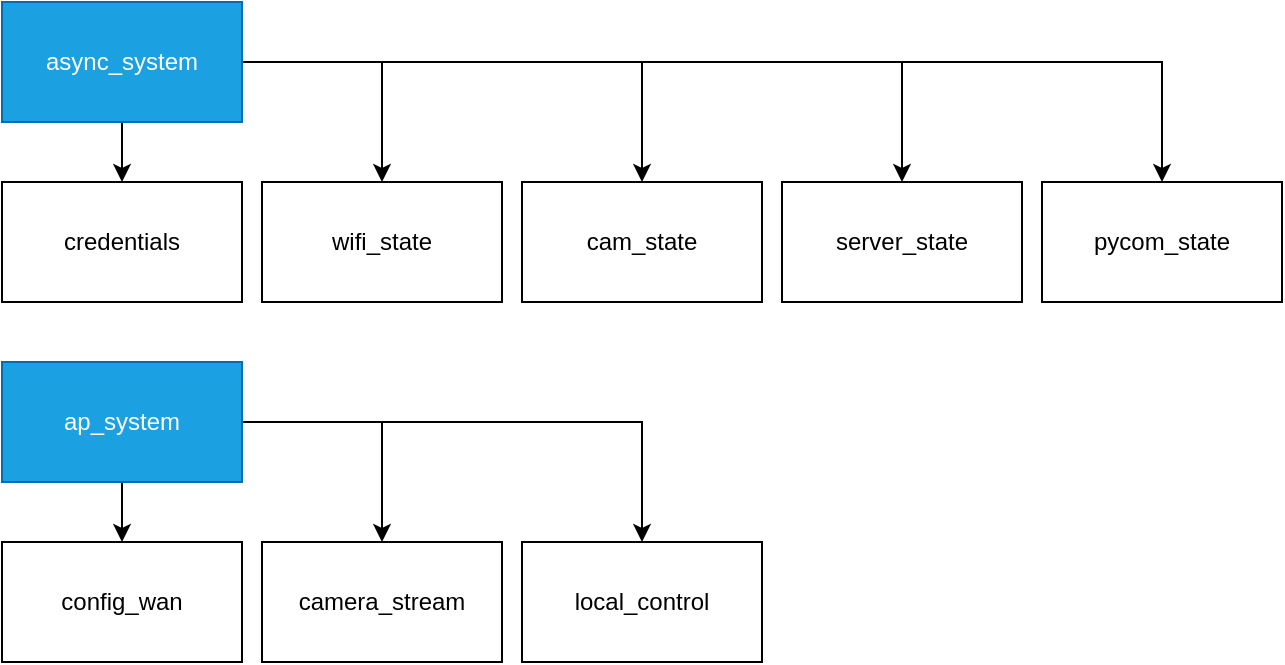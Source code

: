 <mxfile version="14.0.1" type="github">
  <diagram id="V_2FsqrP_TnfR3m9TM38" name="Page-1">
    <mxGraphModel dx="1548" dy="950" grid="1" gridSize="10" guides="1" tooltips="1" connect="1" arrows="1" fold="1" page="1" pageScale="1" pageWidth="850" pageHeight="1100" math="0" shadow="0">
      <root>
        <mxCell id="0" />
        <mxCell id="1" parent="0" />
        <mxCell id="0nXp7-gPV26Zt1LkQGKB-29" value="" style="edgeStyle=orthogonalEdgeStyle;rounded=0;orthogonalLoop=1;jettySize=auto;html=1;" parent="1" source="0nXp7-gPV26Zt1LkQGKB-15" target="0nXp7-gPV26Zt1LkQGKB-28" edge="1">
          <mxGeometry relative="1" as="geometry" />
        </mxCell>
        <mxCell id="0nXp7-gPV26Zt1LkQGKB-31" value="" style="edgeStyle=orthogonalEdgeStyle;rounded=0;orthogonalLoop=1;jettySize=auto;html=1;" parent="1" source="0nXp7-gPV26Zt1LkQGKB-15" target="0nXp7-gPV26Zt1LkQGKB-30" edge="1">
          <mxGeometry relative="1" as="geometry" />
        </mxCell>
        <mxCell id="0nXp7-gPV26Zt1LkQGKB-33" value="" style="edgeStyle=orthogonalEdgeStyle;rounded=0;orthogonalLoop=1;jettySize=auto;html=1;" parent="1" source="0nXp7-gPV26Zt1LkQGKB-15" target="0nXp7-gPV26Zt1LkQGKB-32" edge="1">
          <mxGeometry relative="1" as="geometry" />
        </mxCell>
        <mxCell id="0nXp7-gPV26Zt1LkQGKB-15" value="ap_system" style="rounded=0;whiteSpace=wrap;html=1;fillColor=#1ba1e2;strokeColor=#006EAF;fontColor=#ffffff;" parent="1" vertex="1">
          <mxGeometry x="20" y="210" width="120" height="60" as="geometry" />
        </mxCell>
        <mxCell id="0nXp7-gPV26Zt1LkQGKB-19" value="" style="edgeStyle=orthogonalEdgeStyle;rounded=0;orthogonalLoop=1;jettySize=auto;html=1;" parent="1" source="0nXp7-gPV26Zt1LkQGKB-17" target="0nXp7-gPV26Zt1LkQGKB-18" edge="1">
          <mxGeometry relative="1" as="geometry" />
        </mxCell>
        <mxCell id="0nXp7-gPV26Zt1LkQGKB-21" value="" style="edgeStyle=orthogonalEdgeStyle;rounded=0;orthogonalLoop=1;jettySize=auto;html=1;" parent="1" source="0nXp7-gPV26Zt1LkQGKB-17" target="0nXp7-gPV26Zt1LkQGKB-20" edge="1">
          <mxGeometry relative="1" as="geometry">
            <Array as="points">
              <mxPoint x="210" y="60" />
            </Array>
          </mxGeometry>
        </mxCell>
        <mxCell id="0nXp7-gPV26Zt1LkQGKB-25" value="" style="edgeStyle=orthogonalEdgeStyle;rounded=0;orthogonalLoop=1;jettySize=auto;html=1;" parent="1" source="0nXp7-gPV26Zt1LkQGKB-17" target="0nXp7-gPV26Zt1LkQGKB-24" edge="1">
          <mxGeometry relative="1" as="geometry" />
        </mxCell>
        <mxCell id="0nXp7-gPV26Zt1LkQGKB-27" value="" style="edgeStyle=orthogonalEdgeStyle;rounded=0;orthogonalLoop=1;jettySize=auto;html=1;" parent="1" source="0nXp7-gPV26Zt1LkQGKB-17" target="0nXp7-gPV26Zt1LkQGKB-26" edge="1">
          <mxGeometry relative="1" as="geometry" />
        </mxCell>
        <mxCell id="0nXp7-gPV26Zt1LkQGKB-17" value="async_system" style="rounded=0;whiteSpace=wrap;html=1;" parent="1" vertex="1">
          <mxGeometry x="20" y="30" width="120" height="60" as="geometry" />
        </mxCell>
        <mxCell id="0nXp7-gPV26Zt1LkQGKB-18" value="credentials" style="rounded=0;whiteSpace=wrap;html=1;" parent="1" vertex="1">
          <mxGeometry x="20" y="120" width="120" height="60" as="geometry" />
        </mxCell>
        <mxCell id="0nXp7-gPV26Zt1LkQGKB-20" value="wifi_state" style="rounded=0;whiteSpace=wrap;html=1;" parent="1" vertex="1">
          <mxGeometry x="150" y="120" width="120" height="60" as="geometry" />
        </mxCell>
        <mxCell id="0nXp7-gPV26Zt1LkQGKB-24" value="cam_state" style="rounded=0;whiteSpace=wrap;html=1;" parent="1" vertex="1">
          <mxGeometry x="280" y="120" width="120" height="60" as="geometry" />
        </mxCell>
        <mxCell id="0nXp7-gPV26Zt1LkQGKB-26" value="server_state" style="rounded=0;whiteSpace=wrap;html=1;" parent="1" vertex="1">
          <mxGeometry x="410" y="120" width="120" height="60" as="geometry" />
        </mxCell>
        <mxCell id="0nXp7-gPV26Zt1LkQGKB-28" value="config_wan" style="rounded=0;whiteSpace=wrap;html=1;" parent="1" vertex="1">
          <mxGeometry x="20" y="300" width="120" height="60" as="geometry" />
        </mxCell>
        <mxCell id="0nXp7-gPV26Zt1LkQGKB-30" value="camera_stream" style="rounded=0;whiteSpace=wrap;html=1;" parent="1" vertex="1">
          <mxGeometry x="150" y="300" width="120" height="60" as="geometry" />
        </mxCell>
        <mxCell id="0nXp7-gPV26Zt1LkQGKB-32" value="local_control" style="rounded=0;whiteSpace=wrap;html=1;" parent="1" vertex="1">
          <mxGeometry x="280" y="300" width="120" height="60" as="geometry" />
        </mxCell>
        <mxCell id="tDyI2-2AmWNIXFTZMZz8-4" value="" style="edgeStyle=orthogonalEdgeStyle;rounded=0;orthogonalLoop=1;jettySize=auto;html=1;" edge="1" parent="1" source="l8wbot5HC4_m_PFQI1bZ-1" target="tDyI2-2AmWNIXFTZMZz8-3">
          <mxGeometry relative="1" as="geometry" />
        </mxCell>
        <mxCell id="l8wbot5HC4_m_PFQI1bZ-1" value="async_system" style="rounded=0;whiteSpace=wrap;html=1;fillColor=#1ba1e2;strokeColor=#006EAF;fontColor=#ffffff;" parent="1" vertex="1">
          <mxGeometry x="20" y="30" width="120" height="60" as="geometry" />
        </mxCell>
        <mxCell id="tDyI2-2AmWNIXFTZMZz8-3" value="pycom_state" style="rounded=0;whiteSpace=wrap;html=1;" vertex="1" parent="1">
          <mxGeometry x="540" y="120" width="120" height="60" as="geometry" />
        </mxCell>
      </root>
    </mxGraphModel>
  </diagram>
</mxfile>
